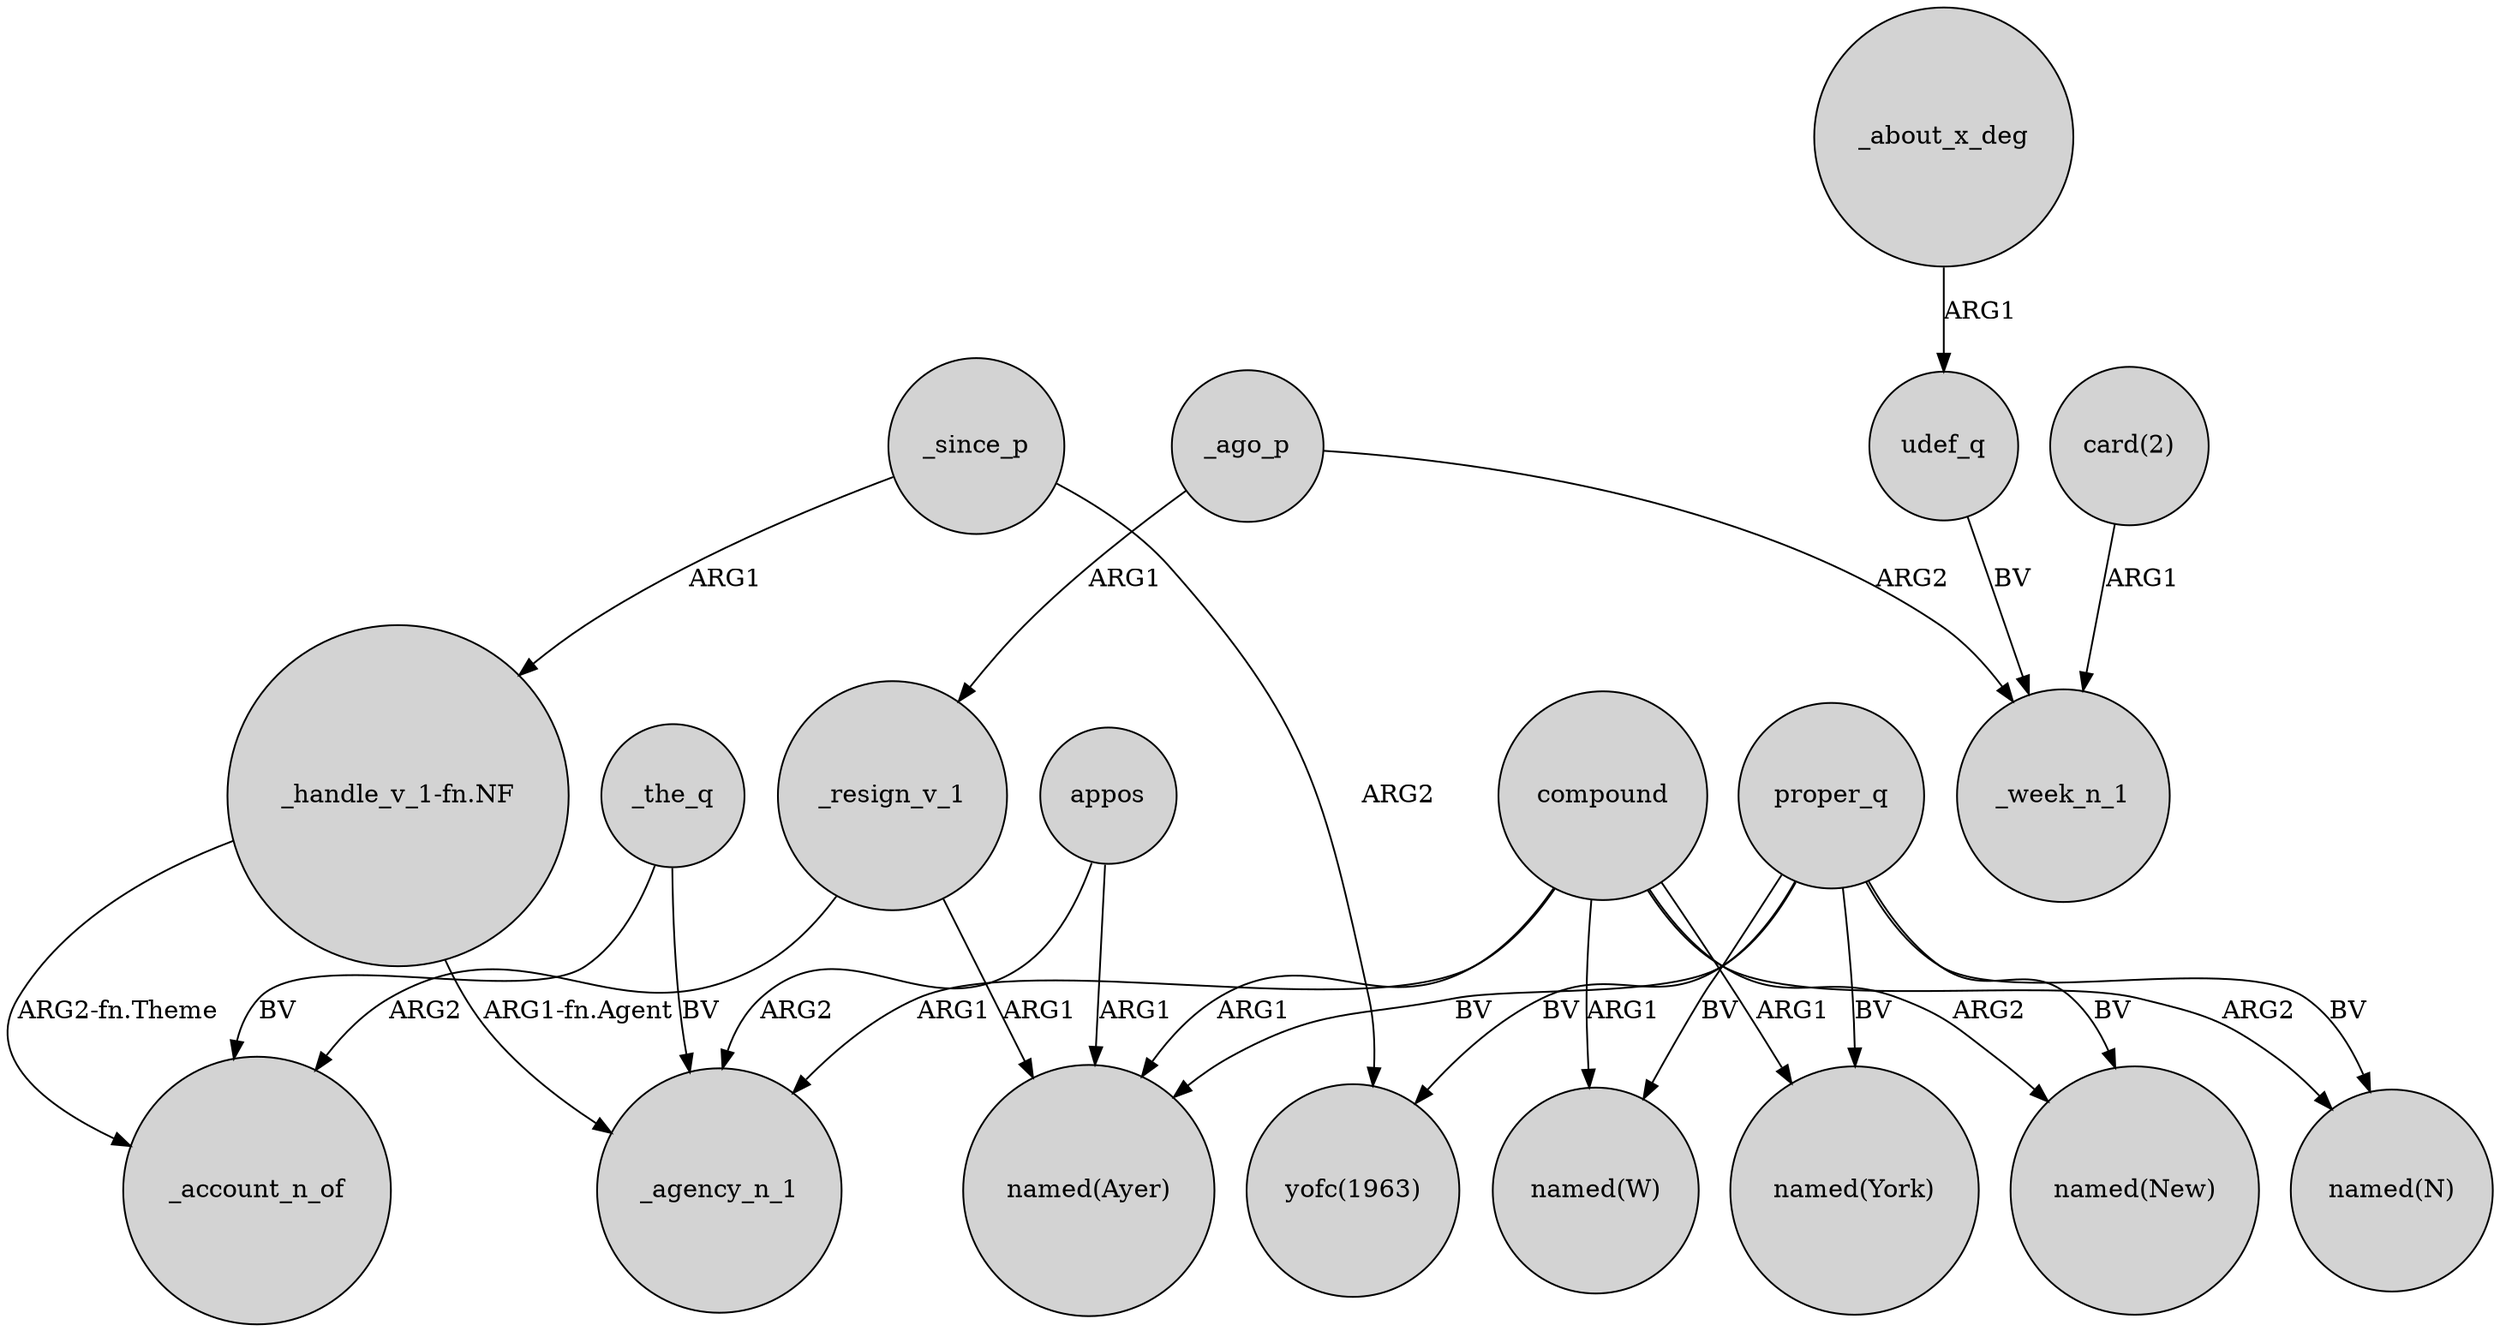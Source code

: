 digraph {
	node [shape=circle style=filled]
	_since_p -> "_handle_v_1-fn.NF" [label=ARG1]
	_the_q -> _agency_n_1 [label=BV]
	compound -> _agency_n_1 [label=ARG1]
	compound -> "named(New)" [label=ARG2]
	"_handle_v_1-fn.NF" -> _account_n_of [label="ARG2-fn.Theme"]
	_the_q -> _account_n_of [label=BV]
	proper_q -> "named(W)" [label=BV]
	proper_q -> "named(New)" [label=BV]
	_ago_p -> _resign_v_1 [label=ARG1]
	proper_q -> "yofc(1963)" [label=BV]
	_resign_v_1 -> "named(Ayer)" [label=ARG1]
	_about_x_deg -> udef_q [label=ARG1]
	"card(2)" -> _week_n_1 [label=ARG1]
	"_handle_v_1-fn.NF" -> _agency_n_1 [label="ARG1-fn.Agent"]
	_resign_v_1 -> _account_n_of [label=ARG2]
	appos -> _agency_n_1 [label=ARG2]
	compound -> "named(N)" [label=ARG2]
	compound -> "named(York)" [label=ARG1]
	compound -> "named(W)" [label=ARG1]
	proper_q -> "named(Ayer)" [label=BV]
	proper_q -> "named(N)" [label=BV]
	udef_q -> _week_n_1 [label=BV]
	compound -> "named(Ayer)" [label=ARG1]
	_since_p -> "yofc(1963)" [label=ARG2]
	_ago_p -> _week_n_1 [label=ARG2]
	proper_q -> "named(York)" [label=BV]
	appos -> "named(Ayer)" [label=ARG1]
}
